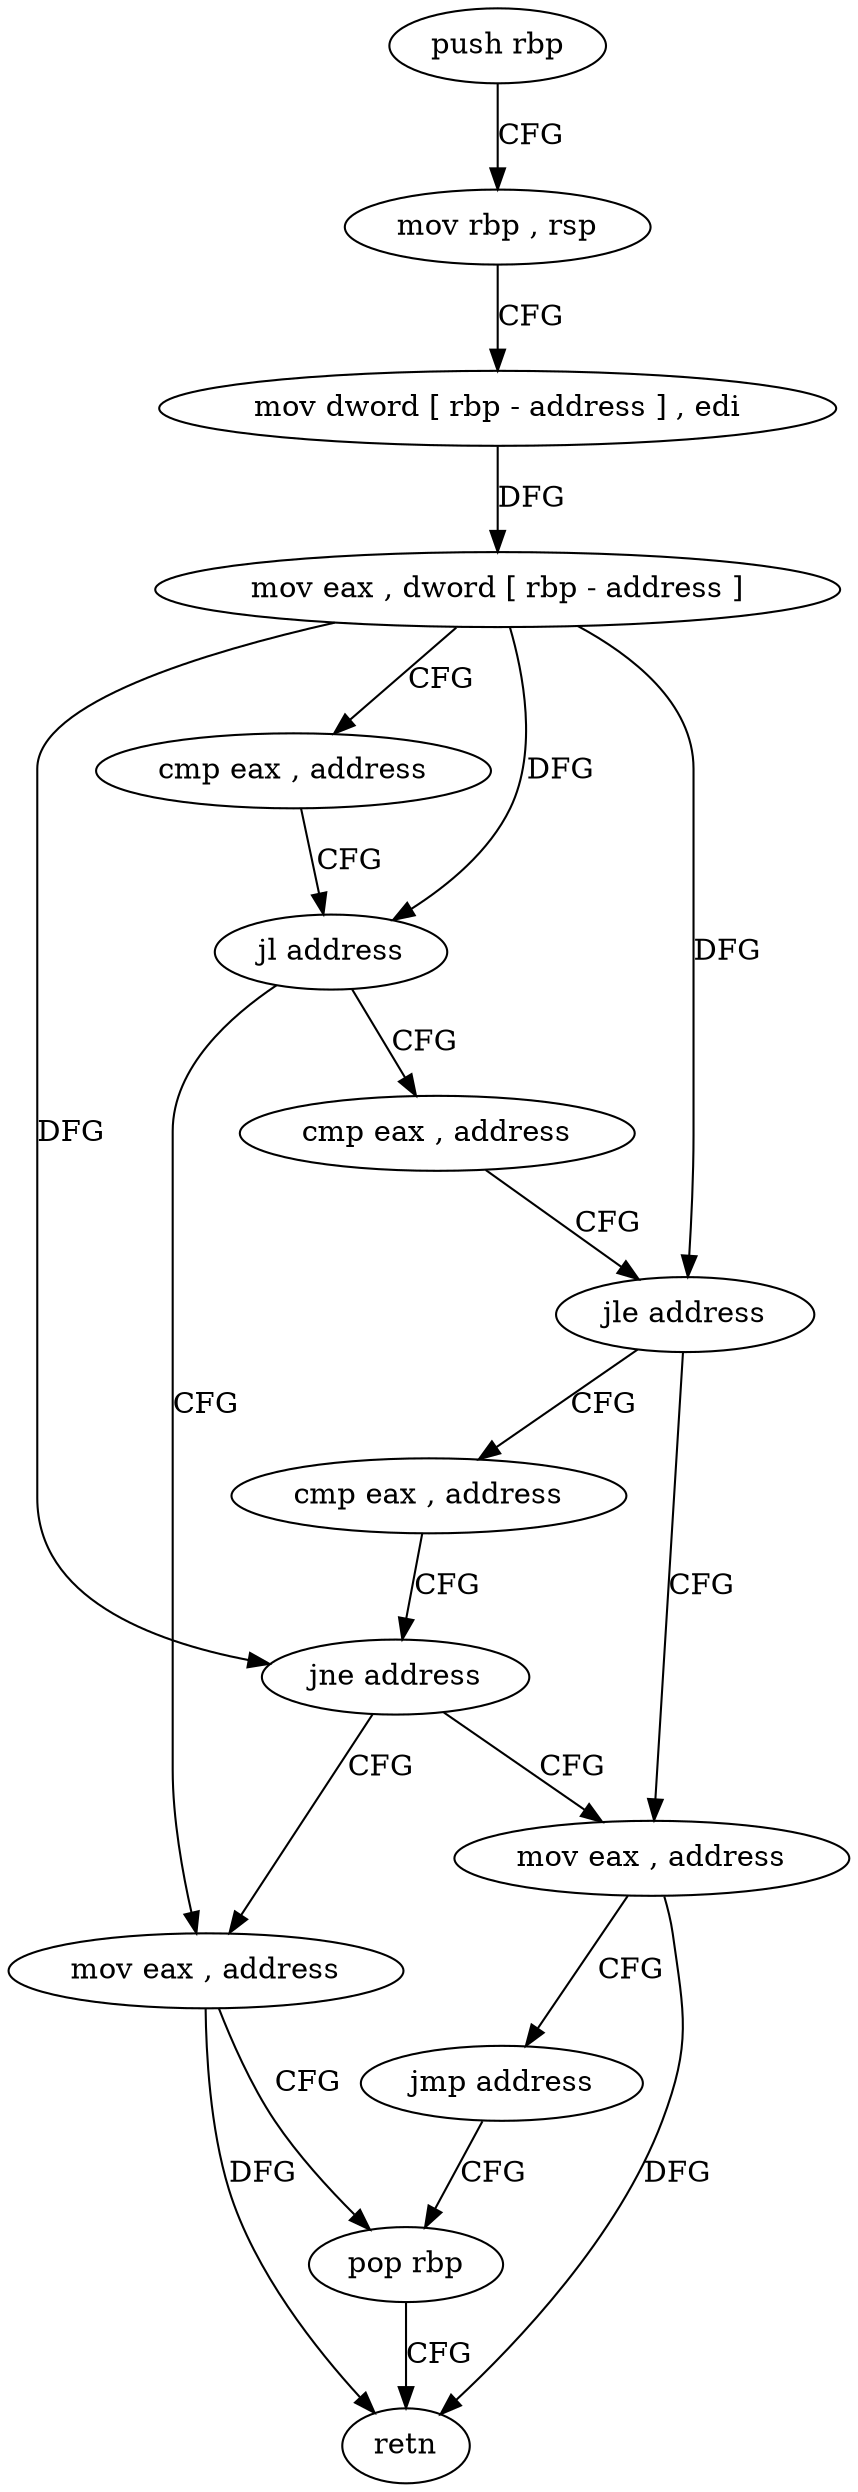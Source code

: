digraph "func" {
"4491488" [label = "push rbp" ]
"4491489" [label = "mov rbp , rsp" ]
"4491492" [label = "mov dword [ rbp - address ] , edi" ]
"4491495" [label = "mov eax , dword [ rbp - address ]" ]
"4491498" [label = "cmp eax , address" ]
"4491501" [label = "jl address" ]
"4491520" [label = "mov eax , address" ]
"4491503" [label = "cmp eax , address" ]
"4491525" [label = "pop rbp" ]
"4491506" [label = "jle address" ]
"4491513" [label = "mov eax , address" ]
"4491508" [label = "cmp eax , address" ]
"4491518" [label = "jmp address" ]
"4491511" [label = "jne address" ]
"4491526" [label = "retn" ]
"4491488" -> "4491489" [ label = "CFG" ]
"4491489" -> "4491492" [ label = "CFG" ]
"4491492" -> "4491495" [ label = "DFG" ]
"4491495" -> "4491498" [ label = "CFG" ]
"4491495" -> "4491501" [ label = "DFG" ]
"4491495" -> "4491506" [ label = "DFG" ]
"4491495" -> "4491511" [ label = "DFG" ]
"4491498" -> "4491501" [ label = "CFG" ]
"4491501" -> "4491520" [ label = "CFG" ]
"4491501" -> "4491503" [ label = "CFG" ]
"4491520" -> "4491525" [ label = "CFG" ]
"4491520" -> "4491526" [ label = "DFG" ]
"4491503" -> "4491506" [ label = "CFG" ]
"4491525" -> "4491526" [ label = "CFG" ]
"4491506" -> "4491513" [ label = "CFG" ]
"4491506" -> "4491508" [ label = "CFG" ]
"4491513" -> "4491518" [ label = "CFG" ]
"4491513" -> "4491526" [ label = "DFG" ]
"4491508" -> "4491511" [ label = "CFG" ]
"4491518" -> "4491525" [ label = "CFG" ]
"4491511" -> "4491520" [ label = "CFG" ]
"4491511" -> "4491513" [ label = "CFG" ]
}
